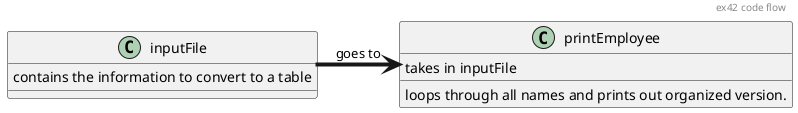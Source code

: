 @startuml
header ex42 code flow

class printEmployee{
takes in inputFile
{method} loops through all names and prints out organized version.
}

class inputFile {
    contains the information to convert to a table
}

inputFile -[thickness=4]> printEmployee : goes to
@enduml